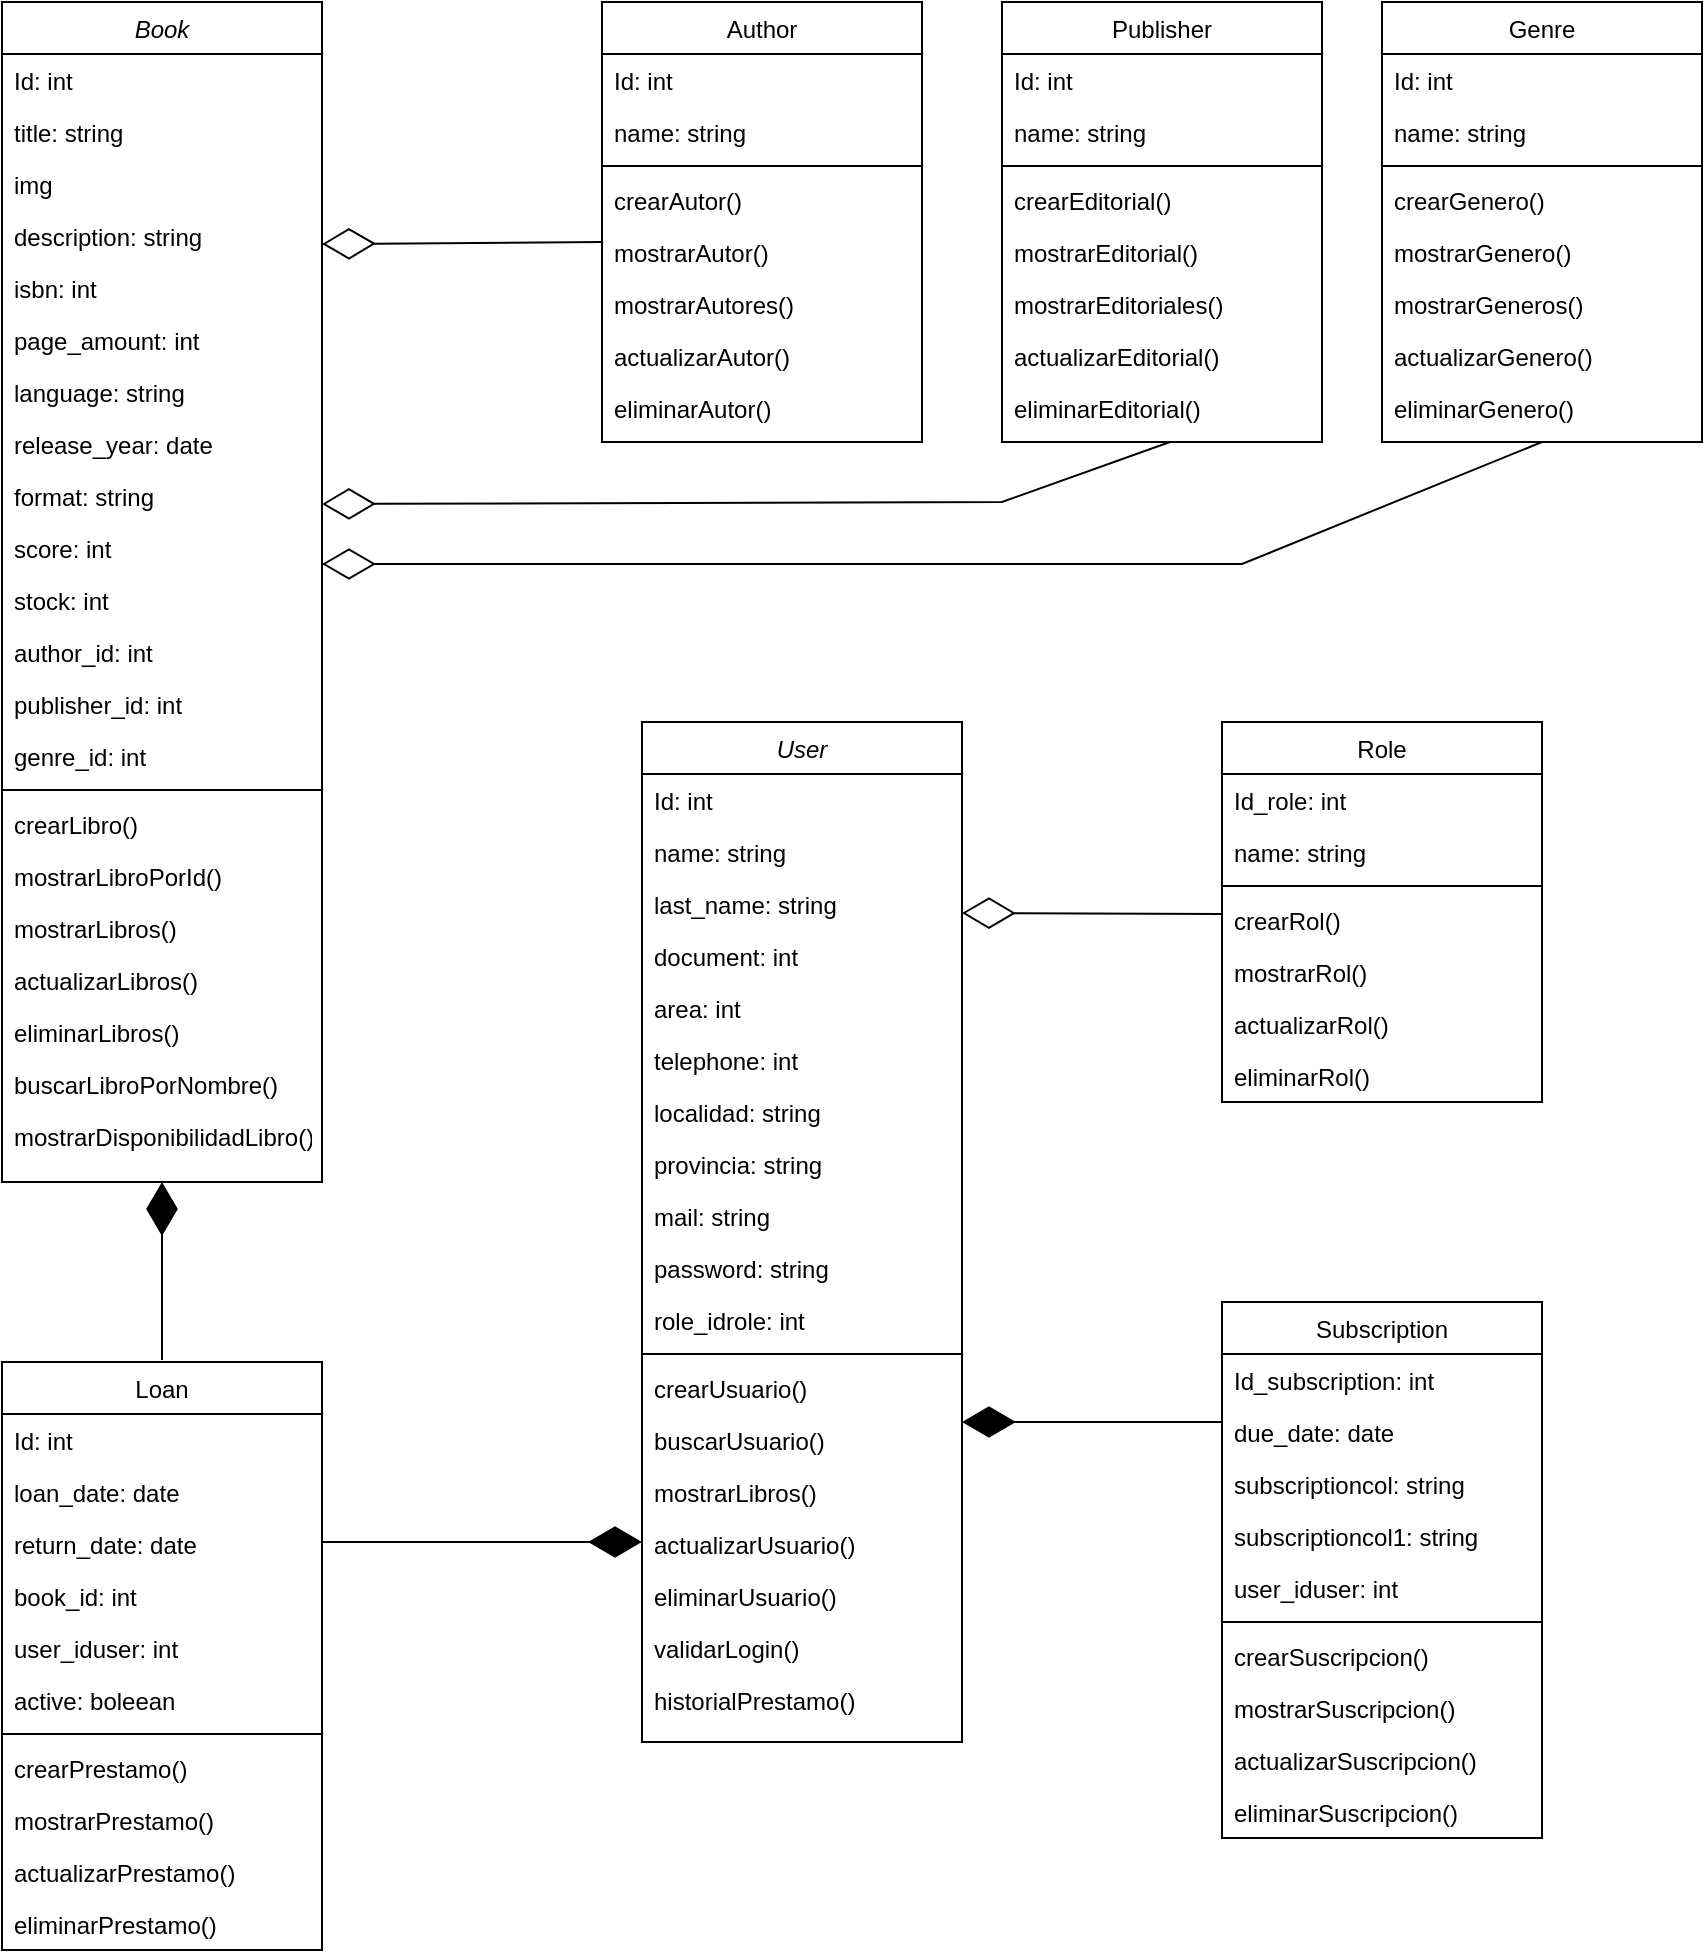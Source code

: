 <mxfile version="20.5.3" type="device"><diagram id="C5RBs43oDa-KdzZeNtuy" name="Page-1"><mxGraphModel dx="868" dy="1651" grid="1" gridSize="10" guides="1" tooltips="1" connect="1" arrows="1" fold="1" page="1" pageScale="1" pageWidth="827" pageHeight="1169" math="0" shadow="0"><root><mxCell id="WIyWlLk6GJQsqaUBKTNV-0"/><mxCell id="WIyWlLk6GJQsqaUBKTNV-1" parent="WIyWlLk6GJQsqaUBKTNV-0"/><mxCell id="zkfFHV4jXpPFQw0GAbJ--0" value="Book" style="swimlane;fontStyle=2;align=center;verticalAlign=top;childLayout=stackLayout;horizontal=1;startSize=26;horizontalStack=0;resizeParent=1;resizeLast=0;collapsible=1;marginBottom=0;rounded=0;shadow=0;strokeWidth=1;" parent="WIyWlLk6GJQsqaUBKTNV-1" vertex="1"><mxGeometry x="70" y="-460" width="160" height="590" as="geometry"><mxRectangle x="220" y="120" width="160" height="26" as="alternateBounds"/></mxGeometry></mxCell><mxCell id="zkfFHV4jXpPFQw0GAbJ--1" value="Id: int" style="text;align=left;verticalAlign=top;spacingLeft=4;spacingRight=4;overflow=hidden;rotatable=0;points=[[0,0.5],[1,0.5]];portConstraint=eastwest;" parent="zkfFHV4jXpPFQw0GAbJ--0" vertex="1"><mxGeometry y="26" width="160" height="26" as="geometry"/></mxCell><mxCell id="zkfFHV4jXpPFQw0GAbJ--2" value="title: string" style="text;align=left;verticalAlign=top;spacingLeft=4;spacingRight=4;overflow=hidden;rotatable=0;points=[[0,0.5],[1,0.5]];portConstraint=eastwest;rounded=0;shadow=0;html=0;" parent="zkfFHV4jXpPFQw0GAbJ--0" vertex="1"><mxGeometry y="52" width="160" height="26" as="geometry"/></mxCell><mxCell id="zkfFHV4jXpPFQw0GAbJ--5" value="img" style="text;align=left;verticalAlign=top;spacingLeft=4;spacingRight=4;overflow=hidden;rotatable=0;points=[[0,0.5],[1,0.5]];portConstraint=eastwest;" parent="zkfFHV4jXpPFQw0GAbJ--0" vertex="1"><mxGeometry y="78" width="160" height="26" as="geometry"/></mxCell><mxCell id="UqPALL5Fr6diIOAvMffp-9" value="description: string" style="text;align=left;verticalAlign=top;spacingLeft=4;spacingRight=4;overflow=hidden;rotatable=0;points=[[0,0.5],[1,0.5]];portConstraint=eastwest;" parent="zkfFHV4jXpPFQw0GAbJ--0" vertex="1"><mxGeometry y="104" width="160" height="26" as="geometry"/></mxCell><mxCell id="UqPALL5Fr6diIOAvMffp-11" value="isbn: int" style="text;align=left;verticalAlign=top;spacingLeft=4;spacingRight=4;overflow=hidden;rotatable=0;points=[[0,0.5],[1,0.5]];portConstraint=eastwest;" parent="zkfFHV4jXpPFQw0GAbJ--0" vertex="1"><mxGeometry y="130" width="160" height="26" as="geometry"/></mxCell><mxCell id="UqPALL5Fr6diIOAvMffp-12" value="page_amount: int" style="text;align=left;verticalAlign=top;spacingLeft=4;spacingRight=4;overflow=hidden;rotatable=0;points=[[0,0.5],[1,0.5]];portConstraint=eastwest;" parent="zkfFHV4jXpPFQw0GAbJ--0" vertex="1"><mxGeometry y="156" width="160" height="26" as="geometry"/></mxCell><mxCell id="UqPALL5Fr6diIOAvMffp-19" value="language: string" style="text;align=left;verticalAlign=top;spacingLeft=4;spacingRight=4;overflow=hidden;rotatable=0;points=[[0,0.5],[1,0.5]];portConstraint=eastwest;rounded=0;shadow=0;html=0;" parent="zkfFHV4jXpPFQw0GAbJ--0" vertex="1"><mxGeometry y="182" width="160" height="26" as="geometry"/></mxCell><mxCell id="UqPALL5Fr6diIOAvMffp-21" value="release_year: date" style="text;align=left;verticalAlign=top;spacingLeft=4;spacingRight=4;overflow=hidden;rotatable=0;points=[[0,0.5],[1,0.5]];portConstraint=eastwest;" parent="zkfFHV4jXpPFQw0GAbJ--0" vertex="1"><mxGeometry y="208" width="160" height="26" as="geometry"/></mxCell><mxCell id="UqPALL5Fr6diIOAvMffp-24" value="format: string" style="text;align=left;verticalAlign=top;spacingLeft=4;spacingRight=4;overflow=hidden;rotatable=0;points=[[0,0.5],[1,0.5]];portConstraint=eastwest;" parent="zkfFHV4jXpPFQw0GAbJ--0" vertex="1"><mxGeometry y="234" width="160" height="26" as="geometry"/></mxCell><mxCell id="UqPALL5Fr6diIOAvMffp-23" value="score: int" style="text;align=left;verticalAlign=top;spacingLeft=4;spacingRight=4;overflow=hidden;rotatable=0;points=[[0,0.5],[1,0.5]];portConstraint=eastwest;" parent="zkfFHV4jXpPFQw0GAbJ--0" vertex="1"><mxGeometry y="260" width="160" height="26" as="geometry"/></mxCell><mxCell id="UqPALL5Fr6diIOAvMffp-22" value="stock: int" style="text;align=left;verticalAlign=top;spacingLeft=4;spacingRight=4;overflow=hidden;rotatable=0;points=[[0,0.5],[1,0.5]];portConstraint=eastwest;" parent="zkfFHV4jXpPFQw0GAbJ--0" vertex="1"><mxGeometry y="286" width="160" height="26" as="geometry"/></mxCell><mxCell id="zkfFHV4jXpPFQw0GAbJ--3" value="author_id: int" style="text;align=left;verticalAlign=top;spacingLeft=4;spacingRight=4;overflow=hidden;rotatable=0;points=[[0,0.5],[1,0.5]];portConstraint=eastwest;rounded=0;shadow=0;html=0;" parent="zkfFHV4jXpPFQw0GAbJ--0" vertex="1"><mxGeometry y="312" width="160" height="26" as="geometry"/></mxCell><mxCell id="UqPALL5Fr6diIOAvMffp-10" value="publisher_id: int" style="text;align=left;verticalAlign=top;spacingLeft=4;spacingRight=4;overflow=hidden;rotatable=0;points=[[0,0.5],[1,0.5]];portConstraint=eastwest;" parent="zkfFHV4jXpPFQw0GAbJ--0" vertex="1"><mxGeometry y="338" width="160" height="26" as="geometry"/></mxCell><mxCell id="UqPALL5Fr6diIOAvMffp-20" value="genre_id: int" style="text;align=left;verticalAlign=top;spacingLeft=4;spacingRight=4;overflow=hidden;rotatable=0;points=[[0,0.5],[1,0.5]];portConstraint=eastwest;" parent="zkfFHV4jXpPFQw0GAbJ--0" vertex="1"><mxGeometry y="364" width="160" height="26" as="geometry"/></mxCell><mxCell id="zkfFHV4jXpPFQw0GAbJ--4" value="" style="line;html=1;strokeWidth=1;align=left;verticalAlign=middle;spacingTop=-1;spacingLeft=3;spacingRight=3;rotatable=0;labelPosition=right;points=[];portConstraint=eastwest;" parent="zkfFHV4jXpPFQw0GAbJ--0" vertex="1"><mxGeometry y="390" width="160" height="8" as="geometry"/></mxCell><mxCell id="UqPALL5Fr6diIOAvMffp-28" value="crearLibro()" style="text;align=left;verticalAlign=top;spacingLeft=4;spacingRight=4;overflow=hidden;rotatable=0;points=[[0,0.5],[1,0.5]];portConstraint=eastwest;" parent="zkfFHV4jXpPFQw0GAbJ--0" vertex="1"><mxGeometry y="398" width="160" height="26" as="geometry"/></mxCell><mxCell id="UqPALL5Fr6diIOAvMffp-29" value="mostrarLibroPorId()" style="text;align=left;verticalAlign=top;spacingLeft=4;spacingRight=4;overflow=hidden;rotatable=0;points=[[0,0.5],[1,0.5]];portConstraint=eastwest;" parent="zkfFHV4jXpPFQw0GAbJ--0" vertex="1"><mxGeometry y="424" width="160" height="26" as="geometry"/></mxCell><mxCell id="UqPALL5Fr6diIOAvMffp-34" value="mostrarLibros()" style="text;align=left;verticalAlign=top;spacingLeft=4;spacingRight=4;overflow=hidden;rotatable=0;points=[[0,0.5],[1,0.5]];portConstraint=eastwest;" parent="zkfFHV4jXpPFQw0GAbJ--0" vertex="1"><mxGeometry y="450" width="160" height="26" as="geometry"/></mxCell><mxCell id="UqPALL5Fr6diIOAvMffp-33" value="actualizarLibros()" style="text;align=left;verticalAlign=top;spacingLeft=4;spacingRight=4;overflow=hidden;rotatable=0;points=[[0,0.5],[1,0.5]];portConstraint=eastwest;" parent="zkfFHV4jXpPFQw0GAbJ--0" vertex="1"><mxGeometry y="476" width="160" height="26" as="geometry"/></mxCell><mxCell id="UqPALL5Fr6diIOAvMffp-32" value="eliminarLibros()" style="text;align=left;verticalAlign=top;spacingLeft=4;spacingRight=4;overflow=hidden;rotatable=0;points=[[0,0.5],[1,0.5]];portConstraint=eastwest;rounded=0;shadow=0;html=0;" parent="zkfFHV4jXpPFQw0GAbJ--0" vertex="1"><mxGeometry y="502" width="160" height="26" as="geometry"/></mxCell><mxCell id="UqPALL5Fr6diIOAvMffp-31" value="buscarLibroPorNombre()" style="text;align=left;verticalAlign=top;spacingLeft=4;spacingRight=4;overflow=hidden;rotatable=0;points=[[0,0.5],[1,0.5]];portConstraint=eastwest;" parent="zkfFHV4jXpPFQw0GAbJ--0" vertex="1"><mxGeometry y="528" width="160" height="26" as="geometry"/></mxCell><mxCell id="UqPALL5Fr6diIOAvMffp-30" value="mostrarDisponibilidadLibro()" style="text;align=left;verticalAlign=top;spacingLeft=4;spacingRight=4;overflow=hidden;rotatable=0;points=[[0,0.5],[1,0.5]];portConstraint=eastwest;" parent="zkfFHV4jXpPFQw0GAbJ--0" vertex="1"><mxGeometry y="554" width="160" height="26" as="geometry"/></mxCell><mxCell id="UqPALL5Fr6diIOAvMffp-0" value="Author" style="swimlane;fontStyle=0;align=center;verticalAlign=top;childLayout=stackLayout;horizontal=1;startSize=26;horizontalStack=0;resizeParent=1;resizeLast=0;collapsible=1;marginBottom=0;rounded=0;shadow=0;strokeWidth=1;" parent="WIyWlLk6GJQsqaUBKTNV-1" vertex="1"><mxGeometry x="370" y="-460" width="160" height="220" as="geometry"><mxRectangle x="340" y="380" width="170" height="26" as="alternateBounds"/></mxGeometry></mxCell><mxCell id="UqPALL5Fr6diIOAvMffp-1" value="Id: int" style="text;align=left;verticalAlign=top;spacingLeft=4;spacingRight=4;overflow=hidden;rotatable=0;points=[[0,0.5],[1,0.5]];portConstraint=eastwest;" parent="UqPALL5Fr6diIOAvMffp-0" vertex="1"><mxGeometry y="26" width="160" height="26" as="geometry"/></mxCell><mxCell id="UqPALL5Fr6diIOAvMffp-35" value="name: string" style="text;align=left;verticalAlign=top;spacingLeft=4;spacingRight=4;overflow=hidden;rotatable=0;points=[[0,0.5],[1,0.5]];portConstraint=eastwest;" parent="UqPALL5Fr6diIOAvMffp-0" vertex="1"><mxGeometry y="52" width="160" height="26" as="geometry"/></mxCell><mxCell id="UqPALL5Fr6diIOAvMffp-2" value="" style="line;html=1;strokeWidth=1;align=left;verticalAlign=middle;spacingTop=-1;spacingLeft=3;spacingRight=3;rotatable=0;labelPosition=right;points=[];portConstraint=eastwest;" parent="UqPALL5Fr6diIOAvMffp-0" vertex="1"><mxGeometry y="78" width="160" height="8" as="geometry"/></mxCell><mxCell id="UqPALL5Fr6diIOAvMffp-36" value="crearAutor()" style="text;align=left;verticalAlign=top;spacingLeft=4;spacingRight=4;overflow=hidden;rotatable=0;points=[[0,0.5],[1,0.5]];portConstraint=eastwest;" parent="UqPALL5Fr6diIOAvMffp-0" vertex="1"><mxGeometry y="86" width="160" height="26" as="geometry"/></mxCell><mxCell id="UqPALL5Fr6diIOAvMffp-40" value="mostrarAutor()" style="text;align=left;verticalAlign=top;spacingLeft=4;spacingRight=4;overflow=hidden;rotatable=0;points=[[0,0.5],[1,0.5]];portConstraint=eastwest;rounded=0;shadow=0;html=0;" parent="UqPALL5Fr6diIOAvMffp-0" vertex="1"><mxGeometry y="112" width="160" height="26" as="geometry"/></mxCell><mxCell id="UqPALL5Fr6diIOAvMffp-39" value="mostrarAutores()" style="text;align=left;verticalAlign=top;spacingLeft=4;spacingRight=4;overflow=hidden;rotatable=0;points=[[0,0.5],[1,0.5]];portConstraint=eastwest;" parent="UqPALL5Fr6diIOAvMffp-0" vertex="1"><mxGeometry y="138" width="160" height="26" as="geometry"/></mxCell><mxCell id="UqPALL5Fr6diIOAvMffp-38" value="actualizarAutor()" style="text;align=left;verticalAlign=top;spacingLeft=4;spacingRight=4;overflow=hidden;rotatable=0;points=[[0,0.5],[1,0.5]];portConstraint=eastwest;" parent="UqPALL5Fr6diIOAvMffp-0" vertex="1"><mxGeometry y="164" width="160" height="26" as="geometry"/></mxCell><mxCell id="UqPALL5Fr6diIOAvMffp-37" value="eliminarAutor()" style="text;align=left;verticalAlign=top;spacingLeft=4;spacingRight=4;overflow=hidden;rotatable=0;points=[[0,0.5],[1,0.5]];portConstraint=eastwest;" parent="UqPALL5Fr6diIOAvMffp-0" vertex="1"><mxGeometry y="190" width="160" height="26" as="geometry"/></mxCell><mxCell id="UqPALL5Fr6diIOAvMffp-41" value="Publisher" style="swimlane;fontStyle=0;align=center;verticalAlign=top;childLayout=stackLayout;horizontal=1;startSize=26;horizontalStack=0;resizeParent=1;resizeLast=0;collapsible=1;marginBottom=0;rounded=0;shadow=0;strokeWidth=1;" parent="WIyWlLk6GJQsqaUBKTNV-1" vertex="1"><mxGeometry x="570" y="-460" width="160" height="220" as="geometry"><mxRectangle x="340" y="380" width="170" height="26" as="alternateBounds"/></mxGeometry></mxCell><mxCell id="UqPALL5Fr6diIOAvMffp-42" value="Id: int" style="text;align=left;verticalAlign=top;spacingLeft=4;spacingRight=4;overflow=hidden;rotatable=0;points=[[0,0.5],[1,0.5]];portConstraint=eastwest;" parent="UqPALL5Fr6diIOAvMffp-41" vertex="1"><mxGeometry y="26" width="160" height="26" as="geometry"/></mxCell><mxCell id="UqPALL5Fr6diIOAvMffp-43" value="name: string" style="text;align=left;verticalAlign=top;spacingLeft=4;spacingRight=4;overflow=hidden;rotatable=0;points=[[0,0.5],[1,0.5]];portConstraint=eastwest;" parent="UqPALL5Fr6diIOAvMffp-41" vertex="1"><mxGeometry y="52" width="160" height="26" as="geometry"/></mxCell><mxCell id="UqPALL5Fr6diIOAvMffp-44" value="" style="line;html=1;strokeWidth=1;align=left;verticalAlign=middle;spacingTop=-1;spacingLeft=3;spacingRight=3;rotatable=0;labelPosition=right;points=[];portConstraint=eastwest;" parent="UqPALL5Fr6diIOAvMffp-41" vertex="1"><mxGeometry y="78" width="160" height="8" as="geometry"/></mxCell><mxCell id="UqPALL5Fr6diIOAvMffp-45" value="crearEditorial()" style="text;align=left;verticalAlign=top;spacingLeft=4;spacingRight=4;overflow=hidden;rotatable=0;points=[[0,0.5],[1,0.5]];portConstraint=eastwest;" parent="UqPALL5Fr6diIOAvMffp-41" vertex="1"><mxGeometry y="86" width="160" height="26" as="geometry"/></mxCell><mxCell id="UqPALL5Fr6diIOAvMffp-46" value="mostrarEditorial()" style="text;align=left;verticalAlign=top;spacingLeft=4;spacingRight=4;overflow=hidden;rotatable=0;points=[[0,0.5],[1,0.5]];portConstraint=eastwest;rounded=0;shadow=0;html=0;" parent="UqPALL5Fr6diIOAvMffp-41" vertex="1"><mxGeometry y="112" width="160" height="26" as="geometry"/></mxCell><mxCell id="UqPALL5Fr6diIOAvMffp-47" value="mostrarEditoriales()" style="text;align=left;verticalAlign=top;spacingLeft=4;spacingRight=4;overflow=hidden;rotatable=0;points=[[0,0.5],[1,0.5]];portConstraint=eastwest;" parent="UqPALL5Fr6diIOAvMffp-41" vertex="1"><mxGeometry y="138" width="160" height="26" as="geometry"/></mxCell><mxCell id="UqPALL5Fr6diIOAvMffp-48" value="actualizarEditorial()" style="text;align=left;verticalAlign=top;spacingLeft=4;spacingRight=4;overflow=hidden;rotatable=0;points=[[0,0.5],[1,0.5]];portConstraint=eastwest;" parent="UqPALL5Fr6diIOAvMffp-41" vertex="1"><mxGeometry y="164" width="160" height="26" as="geometry"/></mxCell><mxCell id="UqPALL5Fr6diIOAvMffp-49" value="eliminarEditorial()" style="text;align=left;verticalAlign=top;spacingLeft=4;spacingRight=4;overflow=hidden;rotatable=0;points=[[0,0.5],[1,0.5]];portConstraint=eastwest;" parent="UqPALL5Fr6diIOAvMffp-41" vertex="1"><mxGeometry y="190" width="160" height="26" as="geometry"/></mxCell><mxCell id="UqPALL5Fr6diIOAvMffp-50" value="Genre" style="swimlane;fontStyle=0;align=center;verticalAlign=top;childLayout=stackLayout;horizontal=1;startSize=26;horizontalStack=0;resizeParent=1;resizeLast=0;collapsible=1;marginBottom=0;rounded=0;shadow=0;strokeWidth=1;" parent="WIyWlLk6GJQsqaUBKTNV-1" vertex="1"><mxGeometry x="760" y="-460" width="160" height="220" as="geometry"><mxRectangle x="340" y="380" width="170" height="26" as="alternateBounds"/></mxGeometry></mxCell><mxCell id="UqPALL5Fr6diIOAvMffp-51" value="Id: int" style="text;align=left;verticalAlign=top;spacingLeft=4;spacingRight=4;overflow=hidden;rotatable=0;points=[[0,0.5],[1,0.5]];portConstraint=eastwest;" parent="UqPALL5Fr6diIOAvMffp-50" vertex="1"><mxGeometry y="26" width="160" height="26" as="geometry"/></mxCell><mxCell id="UqPALL5Fr6diIOAvMffp-52" value="name: string" style="text;align=left;verticalAlign=top;spacingLeft=4;spacingRight=4;overflow=hidden;rotatable=0;points=[[0,0.5],[1,0.5]];portConstraint=eastwest;" parent="UqPALL5Fr6diIOAvMffp-50" vertex="1"><mxGeometry y="52" width="160" height="26" as="geometry"/></mxCell><mxCell id="UqPALL5Fr6diIOAvMffp-53" value="" style="line;html=1;strokeWidth=1;align=left;verticalAlign=middle;spacingTop=-1;spacingLeft=3;spacingRight=3;rotatable=0;labelPosition=right;points=[];portConstraint=eastwest;" parent="UqPALL5Fr6diIOAvMffp-50" vertex="1"><mxGeometry y="78" width="160" height="8" as="geometry"/></mxCell><mxCell id="UqPALL5Fr6diIOAvMffp-54" value="crearGenero()" style="text;align=left;verticalAlign=top;spacingLeft=4;spacingRight=4;overflow=hidden;rotatable=0;points=[[0,0.5],[1,0.5]];portConstraint=eastwest;" parent="UqPALL5Fr6diIOAvMffp-50" vertex="1"><mxGeometry y="86" width="160" height="26" as="geometry"/></mxCell><mxCell id="UqPALL5Fr6diIOAvMffp-55" value="mostrarGenero()" style="text;align=left;verticalAlign=top;spacingLeft=4;spacingRight=4;overflow=hidden;rotatable=0;points=[[0,0.5],[1,0.5]];portConstraint=eastwest;rounded=0;shadow=0;html=0;" parent="UqPALL5Fr6diIOAvMffp-50" vertex="1"><mxGeometry y="112" width="160" height="26" as="geometry"/></mxCell><mxCell id="UqPALL5Fr6diIOAvMffp-56" value="mostrarGeneros()" style="text;align=left;verticalAlign=top;spacingLeft=4;spacingRight=4;overflow=hidden;rotatable=0;points=[[0,0.5],[1,0.5]];portConstraint=eastwest;" parent="UqPALL5Fr6diIOAvMffp-50" vertex="1"><mxGeometry y="138" width="160" height="26" as="geometry"/></mxCell><mxCell id="UqPALL5Fr6diIOAvMffp-57" value="actualizarGenero()" style="text;align=left;verticalAlign=top;spacingLeft=4;spacingRight=4;overflow=hidden;rotatable=0;points=[[0,0.5],[1,0.5]];portConstraint=eastwest;" parent="UqPALL5Fr6diIOAvMffp-50" vertex="1"><mxGeometry y="164" width="160" height="26" as="geometry"/></mxCell><mxCell id="UqPALL5Fr6diIOAvMffp-58" value="eliminarGenero()" style="text;align=left;verticalAlign=top;spacingLeft=4;spacingRight=4;overflow=hidden;rotatable=0;points=[[0,0.5],[1,0.5]];portConstraint=eastwest;" parent="UqPALL5Fr6diIOAvMffp-50" vertex="1"><mxGeometry y="190" width="160" height="26" as="geometry"/></mxCell><mxCell id="UqPALL5Fr6diIOAvMffp-59" value="Loan" style="swimlane;fontStyle=0;align=center;verticalAlign=top;childLayout=stackLayout;horizontal=1;startSize=26;horizontalStack=0;resizeParent=1;resizeLast=0;collapsible=1;marginBottom=0;rounded=0;shadow=0;strokeWidth=1;" parent="WIyWlLk6GJQsqaUBKTNV-1" vertex="1"><mxGeometry x="70" y="220" width="160" height="294" as="geometry"><mxRectangle x="340" y="380" width="170" height="26" as="alternateBounds"/></mxGeometry></mxCell><mxCell id="UqPALL5Fr6diIOAvMffp-60" value="Id: int" style="text;align=left;verticalAlign=top;spacingLeft=4;spacingRight=4;overflow=hidden;rotatable=0;points=[[0,0.5],[1,0.5]];portConstraint=eastwest;" parent="UqPALL5Fr6diIOAvMffp-59" vertex="1"><mxGeometry y="26" width="160" height="26" as="geometry"/></mxCell><mxCell id="UqPALL5Fr6diIOAvMffp-61" value="loan_date: date" style="text;align=left;verticalAlign=top;spacingLeft=4;spacingRight=4;overflow=hidden;rotatable=0;points=[[0,0.5],[1,0.5]];portConstraint=eastwest;" parent="UqPALL5Fr6diIOAvMffp-59" vertex="1"><mxGeometry y="52" width="160" height="26" as="geometry"/></mxCell><mxCell id="fXith-QM3LsLFDGdLhEA-0" value="return_date: date " style="text;align=left;verticalAlign=top;spacingLeft=4;spacingRight=4;overflow=hidden;rotatable=0;points=[[0,0.5],[1,0.5]];portConstraint=eastwest;" vertex="1" parent="UqPALL5Fr6diIOAvMffp-59"><mxGeometry y="78" width="160" height="26" as="geometry"/></mxCell><mxCell id="fXith-QM3LsLFDGdLhEA-1" value="book_id: int" style="text;align=left;verticalAlign=top;spacingLeft=4;spacingRight=4;overflow=hidden;rotatable=0;points=[[0,0.5],[1,0.5]];portConstraint=eastwest;" vertex="1" parent="UqPALL5Fr6diIOAvMffp-59"><mxGeometry y="104" width="160" height="26" as="geometry"/></mxCell><mxCell id="fXith-QM3LsLFDGdLhEA-2" value="user_iduser: int" style="text;align=left;verticalAlign=top;spacingLeft=4;spacingRight=4;overflow=hidden;rotatable=0;points=[[0,0.5],[1,0.5]];portConstraint=eastwest;" vertex="1" parent="UqPALL5Fr6diIOAvMffp-59"><mxGeometry y="130" width="160" height="26" as="geometry"/></mxCell><mxCell id="fXith-QM3LsLFDGdLhEA-15" value="active: boleean" style="text;align=left;verticalAlign=top;spacingLeft=4;spacingRight=4;overflow=hidden;rotatable=0;points=[[0,0.5],[1,0.5]];portConstraint=eastwest;" vertex="1" parent="UqPALL5Fr6diIOAvMffp-59"><mxGeometry y="156" width="160" height="26" as="geometry"/></mxCell><mxCell id="UqPALL5Fr6diIOAvMffp-62" value="" style="line;html=1;strokeWidth=1;align=left;verticalAlign=middle;spacingTop=-1;spacingLeft=3;spacingRight=3;rotatable=0;labelPosition=right;points=[];portConstraint=eastwest;" parent="UqPALL5Fr6diIOAvMffp-59" vertex="1"><mxGeometry y="182" width="160" height="8" as="geometry"/></mxCell><mxCell id="UqPALL5Fr6diIOAvMffp-63" value="crearPrestamo()" style="text;align=left;verticalAlign=top;spacingLeft=4;spacingRight=4;overflow=hidden;rotatable=0;points=[[0,0.5],[1,0.5]];portConstraint=eastwest;" parent="UqPALL5Fr6diIOAvMffp-59" vertex="1"><mxGeometry y="190" width="160" height="26" as="geometry"/></mxCell><mxCell id="UqPALL5Fr6diIOAvMffp-64" value="mostrarPrestamo()" style="text;align=left;verticalAlign=top;spacingLeft=4;spacingRight=4;overflow=hidden;rotatable=0;points=[[0,0.5],[1,0.5]];portConstraint=eastwest;rounded=0;shadow=0;html=0;" parent="UqPALL5Fr6diIOAvMffp-59" vertex="1"><mxGeometry y="216" width="160" height="26" as="geometry"/></mxCell><mxCell id="UqPALL5Fr6diIOAvMffp-66" value="actualizarPrestamo()" style="text;align=left;verticalAlign=top;spacingLeft=4;spacingRight=4;overflow=hidden;rotatable=0;points=[[0,0.5],[1,0.5]];portConstraint=eastwest;" parent="UqPALL5Fr6diIOAvMffp-59" vertex="1"><mxGeometry y="242" width="160" height="26" as="geometry"/></mxCell><mxCell id="UqPALL5Fr6diIOAvMffp-67" value="eliminarPrestamo()" style="text;align=left;verticalAlign=top;spacingLeft=4;spacingRight=4;overflow=hidden;rotatable=0;points=[[0,0.5],[1,0.5]];portConstraint=eastwest;" parent="UqPALL5Fr6diIOAvMffp-59" vertex="1"><mxGeometry y="268" width="160" height="26" as="geometry"/></mxCell><mxCell id="UqPALL5Fr6diIOAvMffp-68" value="User" style="swimlane;fontStyle=2;align=center;verticalAlign=top;childLayout=stackLayout;horizontal=1;startSize=26;horizontalStack=0;resizeParent=1;resizeLast=0;collapsible=1;marginBottom=0;rounded=0;shadow=0;strokeWidth=1;" parent="WIyWlLk6GJQsqaUBKTNV-1" vertex="1"><mxGeometry x="390" y="-100" width="160" height="510" as="geometry"><mxRectangle x="220" y="120" width="160" height="26" as="alternateBounds"/></mxGeometry></mxCell><mxCell id="UqPALL5Fr6diIOAvMffp-69" value="Id: int" style="text;align=left;verticalAlign=top;spacingLeft=4;spacingRight=4;overflow=hidden;rotatable=0;points=[[0,0.5],[1,0.5]];portConstraint=eastwest;" parent="UqPALL5Fr6diIOAvMffp-68" vertex="1"><mxGeometry y="26" width="160" height="26" as="geometry"/></mxCell><mxCell id="UqPALL5Fr6diIOAvMffp-70" value="name: string" style="text;align=left;verticalAlign=top;spacingLeft=4;spacingRight=4;overflow=hidden;rotatable=0;points=[[0,0.5],[1,0.5]];portConstraint=eastwest;rounded=0;shadow=0;html=0;" parent="UqPALL5Fr6diIOAvMffp-68" vertex="1"><mxGeometry y="52" width="160" height="26" as="geometry"/></mxCell><mxCell id="UqPALL5Fr6diIOAvMffp-71" value="last_name: string" style="text;align=left;verticalAlign=top;spacingLeft=4;spacingRight=4;overflow=hidden;rotatable=0;points=[[0,0.5],[1,0.5]];portConstraint=eastwest;" parent="UqPALL5Fr6diIOAvMffp-68" vertex="1"><mxGeometry y="78" width="160" height="26" as="geometry"/></mxCell><mxCell id="UqPALL5Fr6diIOAvMffp-72" value="document: int" style="text;align=left;verticalAlign=top;spacingLeft=4;spacingRight=4;overflow=hidden;rotatable=0;points=[[0,0.5],[1,0.5]];portConstraint=eastwest;" parent="UqPALL5Fr6diIOAvMffp-68" vertex="1"><mxGeometry y="104" width="160" height="26" as="geometry"/></mxCell><mxCell id="UqPALL5Fr6diIOAvMffp-73" value="area: int" style="text;align=left;verticalAlign=top;spacingLeft=4;spacingRight=4;overflow=hidden;rotatable=0;points=[[0,0.5],[1,0.5]];portConstraint=eastwest;" parent="UqPALL5Fr6diIOAvMffp-68" vertex="1"><mxGeometry y="130" width="160" height="26" as="geometry"/></mxCell><mxCell id="UqPALL5Fr6diIOAvMffp-74" value="telephone: int" style="text;align=left;verticalAlign=top;spacingLeft=4;spacingRight=4;overflow=hidden;rotatable=0;points=[[0,0.5],[1,0.5]];portConstraint=eastwest;" parent="UqPALL5Fr6diIOAvMffp-68" vertex="1"><mxGeometry y="156" width="160" height="26" as="geometry"/></mxCell><mxCell id="UqPALL5Fr6diIOAvMffp-75" value="localidad: string" style="text;align=left;verticalAlign=top;spacingLeft=4;spacingRight=4;overflow=hidden;rotatable=0;points=[[0,0.5],[1,0.5]];portConstraint=eastwest;rounded=0;shadow=0;html=0;" parent="UqPALL5Fr6diIOAvMffp-68" vertex="1"><mxGeometry y="182" width="160" height="26" as="geometry"/></mxCell><mxCell id="UqPALL5Fr6diIOAvMffp-76" value="provincia: string" style="text;align=left;verticalAlign=top;spacingLeft=4;spacingRight=4;overflow=hidden;rotatable=0;points=[[0,0.5],[1,0.5]];portConstraint=eastwest;" parent="UqPALL5Fr6diIOAvMffp-68" vertex="1"><mxGeometry y="208" width="160" height="26" as="geometry"/></mxCell><mxCell id="UqPALL5Fr6diIOAvMffp-77" value="mail: string" style="text;align=left;verticalAlign=top;spacingLeft=4;spacingRight=4;overflow=hidden;rotatable=0;points=[[0,0.5],[1,0.5]];portConstraint=eastwest;" parent="UqPALL5Fr6diIOAvMffp-68" vertex="1"><mxGeometry y="234" width="160" height="26" as="geometry"/></mxCell><mxCell id="UqPALL5Fr6diIOAvMffp-78" value="password: string" style="text;align=left;verticalAlign=top;spacingLeft=4;spacingRight=4;overflow=hidden;rotatable=0;points=[[0,0.5],[1,0.5]];portConstraint=eastwest;" parent="UqPALL5Fr6diIOAvMffp-68" vertex="1"><mxGeometry y="260" width="160" height="26" as="geometry"/></mxCell><mxCell id="UqPALL5Fr6diIOAvMffp-82" value="role_idrole: int" style="text;align=left;verticalAlign=top;spacingLeft=4;spacingRight=4;overflow=hidden;rotatable=0;points=[[0,0.5],[1,0.5]];portConstraint=eastwest;" parent="UqPALL5Fr6diIOAvMffp-68" vertex="1"><mxGeometry y="286" width="160" height="26" as="geometry"/></mxCell><mxCell id="UqPALL5Fr6diIOAvMffp-83" value="" style="line;html=1;strokeWidth=1;align=left;verticalAlign=middle;spacingTop=-1;spacingLeft=3;spacingRight=3;rotatable=0;labelPosition=right;points=[];portConstraint=eastwest;" parent="UqPALL5Fr6diIOAvMffp-68" vertex="1"><mxGeometry y="312" width="160" height="8" as="geometry"/></mxCell><mxCell id="UqPALL5Fr6diIOAvMffp-84" value="crearUsuario()" style="text;align=left;verticalAlign=top;spacingLeft=4;spacingRight=4;overflow=hidden;rotatable=0;points=[[0,0.5],[1,0.5]];portConstraint=eastwest;" parent="UqPALL5Fr6diIOAvMffp-68" vertex="1"><mxGeometry y="320" width="160" height="26" as="geometry"/></mxCell><mxCell id="UqPALL5Fr6diIOAvMffp-85" value="buscarUsuario()" style="text;align=left;verticalAlign=top;spacingLeft=4;spacingRight=4;overflow=hidden;rotatable=0;points=[[0,0.5],[1,0.5]];portConstraint=eastwest;" parent="UqPALL5Fr6diIOAvMffp-68" vertex="1"><mxGeometry y="346" width="160" height="26" as="geometry"/></mxCell><mxCell id="UqPALL5Fr6diIOAvMffp-86" value="mostrarLibros()" style="text;align=left;verticalAlign=top;spacingLeft=4;spacingRight=4;overflow=hidden;rotatable=0;points=[[0,0.5],[1,0.5]];portConstraint=eastwest;" parent="UqPALL5Fr6diIOAvMffp-68" vertex="1"><mxGeometry y="372" width="160" height="26" as="geometry"/></mxCell><mxCell id="UqPALL5Fr6diIOAvMffp-87" value="actualizarUsuario()" style="text;align=left;verticalAlign=top;spacingLeft=4;spacingRight=4;overflow=hidden;rotatable=0;points=[[0,0.5],[1,0.5]];portConstraint=eastwest;" parent="UqPALL5Fr6diIOAvMffp-68" vertex="1"><mxGeometry y="398" width="160" height="26" as="geometry"/></mxCell><mxCell id="UqPALL5Fr6diIOAvMffp-88" value="eliminarUsuario()" style="text;align=left;verticalAlign=top;spacingLeft=4;spacingRight=4;overflow=hidden;rotatable=0;points=[[0,0.5],[1,0.5]];portConstraint=eastwest;rounded=0;shadow=0;html=0;" parent="UqPALL5Fr6diIOAvMffp-68" vertex="1"><mxGeometry y="424" width="160" height="26" as="geometry"/></mxCell><mxCell id="UqPALL5Fr6diIOAvMffp-89" value="validarLogin()" style="text;align=left;verticalAlign=top;spacingLeft=4;spacingRight=4;overflow=hidden;rotatable=0;points=[[0,0.5],[1,0.5]];portConstraint=eastwest;" parent="UqPALL5Fr6diIOAvMffp-68" vertex="1"><mxGeometry y="450" width="160" height="26" as="geometry"/></mxCell><mxCell id="UqPALL5Fr6diIOAvMffp-90" value="historialPrestamo()" style="text;align=left;verticalAlign=top;spacingLeft=4;spacingRight=4;overflow=hidden;rotatable=0;points=[[0,0.5],[1,0.5]];portConstraint=eastwest;" parent="UqPALL5Fr6diIOAvMffp-68" vertex="1"><mxGeometry y="476" width="160" height="26" as="geometry"/></mxCell><mxCell id="UqPALL5Fr6diIOAvMffp-91" value="Role" style="swimlane;fontStyle=0;align=center;verticalAlign=top;childLayout=stackLayout;horizontal=1;startSize=26;horizontalStack=0;resizeParent=1;resizeLast=0;collapsible=1;marginBottom=0;rounded=0;shadow=0;strokeWidth=1;" parent="WIyWlLk6GJQsqaUBKTNV-1" vertex="1"><mxGeometry x="680" y="-100" width="160" height="190" as="geometry"><mxRectangle x="340" y="380" width="170" height="26" as="alternateBounds"/></mxGeometry></mxCell><mxCell id="UqPALL5Fr6diIOAvMffp-92" value="Id_role: int" style="text;align=left;verticalAlign=top;spacingLeft=4;spacingRight=4;overflow=hidden;rotatable=0;points=[[0,0.5],[1,0.5]];portConstraint=eastwest;" parent="UqPALL5Fr6diIOAvMffp-91" vertex="1"><mxGeometry y="26" width="160" height="26" as="geometry"/></mxCell><mxCell id="UqPALL5Fr6diIOAvMffp-93" value="name: string" style="text;align=left;verticalAlign=top;spacingLeft=4;spacingRight=4;overflow=hidden;rotatable=0;points=[[0,0.5],[1,0.5]];portConstraint=eastwest;" parent="UqPALL5Fr6diIOAvMffp-91" vertex="1"><mxGeometry y="52" width="160" height="26" as="geometry"/></mxCell><mxCell id="UqPALL5Fr6diIOAvMffp-94" value="" style="line;html=1;strokeWidth=1;align=left;verticalAlign=middle;spacingTop=-1;spacingLeft=3;spacingRight=3;rotatable=0;labelPosition=right;points=[];portConstraint=eastwest;" parent="UqPALL5Fr6diIOAvMffp-91" vertex="1"><mxGeometry y="78" width="160" height="8" as="geometry"/></mxCell><mxCell id="UqPALL5Fr6diIOAvMffp-95" value="crearRol()" style="text;align=left;verticalAlign=top;spacingLeft=4;spacingRight=4;overflow=hidden;rotatable=0;points=[[0,0.5],[1,0.5]];portConstraint=eastwest;" parent="UqPALL5Fr6diIOAvMffp-91" vertex="1"><mxGeometry y="86" width="160" height="26" as="geometry"/></mxCell><mxCell id="UqPALL5Fr6diIOAvMffp-97" value="mostrarRol()" style="text;align=left;verticalAlign=top;spacingLeft=4;spacingRight=4;overflow=hidden;rotatable=0;points=[[0,0.5],[1,0.5]];portConstraint=eastwest;" parent="UqPALL5Fr6diIOAvMffp-91" vertex="1"><mxGeometry y="112" width="160" height="26" as="geometry"/></mxCell><mxCell id="UqPALL5Fr6diIOAvMffp-98" value="actualizarRol()" style="text;align=left;verticalAlign=top;spacingLeft=4;spacingRight=4;overflow=hidden;rotatable=0;points=[[0,0.5],[1,0.5]];portConstraint=eastwest;" parent="UqPALL5Fr6diIOAvMffp-91" vertex="1"><mxGeometry y="138" width="160" height="26" as="geometry"/></mxCell><mxCell id="UqPALL5Fr6diIOAvMffp-99" value="eliminarRol()" style="text;align=left;verticalAlign=top;spacingLeft=4;spacingRight=4;overflow=hidden;rotatable=0;points=[[0,0.5],[1,0.5]];portConstraint=eastwest;" parent="UqPALL5Fr6diIOAvMffp-91" vertex="1"><mxGeometry y="164" width="160" height="26" as="geometry"/></mxCell><mxCell id="UqPALL5Fr6diIOAvMffp-100" value="Subscription" style="swimlane;fontStyle=0;align=center;verticalAlign=top;childLayout=stackLayout;horizontal=1;startSize=26;horizontalStack=0;resizeParent=1;resizeLast=0;collapsible=1;marginBottom=0;rounded=0;shadow=0;strokeWidth=1;" parent="WIyWlLk6GJQsqaUBKTNV-1" vertex="1"><mxGeometry x="680" y="190" width="160" height="268" as="geometry"><mxRectangle x="340" y="380" width="170" height="26" as="alternateBounds"/></mxGeometry></mxCell><mxCell id="UqPALL5Fr6diIOAvMffp-101" value="Id_subscription: int" style="text;align=left;verticalAlign=top;spacingLeft=4;spacingRight=4;overflow=hidden;rotatable=0;points=[[0,0.5],[1,0.5]];portConstraint=eastwest;" parent="UqPALL5Fr6diIOAvMffp-100" vertex="1"><mxGeometry y="26" width="160" height="26" as="geometry"/></mxCell><mxCell id="UqPALL5Fr6diIOAvMffp-102" value="due_date: date" style="text;align=left;verticalAlign=top;spacingLeft=4;spacingRight=4;overflow=hidden;rotatable=0;points=[[0,0.5],[1,0.5]];portConstraint=eastwest;" parent="UqPALL5Fr6diIOAvMffp-100" vertex="1"><mxGeometry y="52" width="160" height="26" as="geometry"/></mxCell><mxCell id="fXith-QM3LsLFDGdLhEA-3" value="subscriptioncol: string" style="text;align=left;verticalAlign=top;spacingLeft=4;spacingRight=4;overflow=hidden;rotatable=0;points=[[0,0.5],[1,0.5]];portConstraint=eastwest;" vertex="1" parent="UqPALL5Fr6diIOAvMffp-100"><mxGeometry y="78" width="160" height="26" as="geometry"/></mxCell><mxCell id="fXith-QM3LsLFDGdLhEA-5" value="subscriptioncol1: string" style="text;align=left;verticalAlign=top;spacingLeft=4;spacingRight=4;overflow=hidden;rotatable=0;points=[[0,0.5],[1,0.5]];portConstraint=eastwest;" vertex="1" parent="UqPALL5Fr6diIOAvMffp-100"><mxGeometry y="104" width="160" height="26" as="geometry"/></mxCell><mxCell id="fXith-QM3LsLFDGdLhEA-4" value="user_iduser: int" style="text;align=left;verticalAlign=top;spacingLeft=4;spacingRight=4;overflow=hidden;rotatable=0;points=[[0,0.5],[1,0.5]];portConstraint=eastwest;" vertex="1" parent="UqPALL5Fr6diIOAvMffp-100"><mxGeometry y="130" width="160" height="26" as="geometry"/></mxCell><mxCell id="UqPALL5Fr6diIOAvMffp-103" value="" style="line;html=1;strokeWidth=1;align=left;verticalAlign=middle;spacingTop=-1;spacingLeft=3;spacingRight=3;rotatable=0;labelPosition=right;points=[];portConstraint=eastwest;" parent="UqPALL5Fr6diIOAvMffp-100" vertex="1"><mxGeometry y="156" width="160" height="8" as="geometry"/></mxCell><mxCell id="UqPALL5Fr6diIOAvMffp-104" value="crearSuscripcion()" style="text;align=left;verticalAlign=top;spacingLeft=4;spacingRight=4;overflow=hidden;rotatable=0;points=[[0,0.5],[1,0.5]];portConstraint=eastwest;" parent="UqPALL5Fr6diIOAvMffp-100" vertex="1"><mxGeometry y="164" width="160" height="26" as="geometry"/></mxCell><mxCell id="UqPALL5Fr6diIOAvMffp-105" value="mostrarSuscripcion()" style="text;align=left;verticalAlign=top;spacingLeft=4;spacingRight=4;overflow=hidden;rotatable=0;points=[[0,0.5],[1,0.5]];portConstraint=eastwest;" parent="UqPALL5Fr6diIOAvMffp-100" vertex="1"><mxGeometry y="190" width="160" height="26" as="geometry"/></mxCell><mxCell id="UqPALL5Fr6diIOAvMffp-106" value="actualizarSuscripcion()" style="text;align=left;verticalAlign=top;spacingLeft=4;spacingRight=4;overflow=hidden;rotatable=0;points=[[0,0.5],[1,0.5]];portConstraint=eastwest;" parent="UqPALL5Fr6diIOAvMffp-100" vertex="1"><mxGeometry y="216" width="160" height="26" as="geometry"/></mxCell><mxCell id="UqPALL5Fr6diIOAvMffp-107" value="eliminarSuscripcion()" style="text;align=left;verticalAlign=top;spacingLeft=4;spacingRight=4;overflow=hidden;rotatable=0;points=[[0,0.5],[1,0.5]];portConstraint=eastwest;" parent="UqPALL5Fr6diIOAvMffp-100" vertex="1"><mxGeometry y="242" width="160" height="26" as="geometry"/></mxCell><mxCell id="fXith-QM3LsLFDGdLhEA-10" value="" style="endArrow=diamondThin;endFill=1;endSize=24;html=1;rounded=0;entryX=1;entryY=0.5;entryDx=0;entryDy=0;" edge="1" parent="WIyWlLk6GJQsqaUBKTNV-1"><mxGeometry width="160" relative="1" as="geometry"><mxPoint x="680" y="250" as="sourcePoint"/><mxPoint x="550" y="250" as="targetPoint"/></mxGeometry></mxCell><mxCell id="fXith-QM3LsLFDGdLhEA-11" value="" style="endArrow=diamondThin;endFill=0;endSize=24;html=1;rounded=0;" edge="1" parent="WIyWlLk6GJQsqaUBKTNV-1"><mxGeometry width="160" relative="1" as="geometry"><mxPoint x="370" y="-340" as="sourcePoint"/><mxPoint x="230" y="-339" as="targetPoint"/></mxGeometry></mxCell><mxCell id="fXith-QM3LsLFDGdLhEA-12" value="" style="endArrow=diamondThin;endFill=0;endSize=24;html=1;rounded=0;exitX=0.525;exitY=1.154;exitDx=0;exitDy=0;exitPerimeter=0;" edge="1" parent="WIyWlLk6GJQsqaUBKTNV-1" source="UqPALL5Fr6diIOAvMffp-49"><mxGeometry width="160" relative="1" as="geometry"><mxPoint x="660" y="-240" as="sourcePoint"/><mxPoint x="230" y="-209" as="targetPoint"/><Array as="points"><mxPoint x="570" y="-210"/></Array></mxGeometry></mxCell><mxCell id="fXith-QM3LsLFDGdLhEA-13" value="" style="endArrow=diamondThin;endFill=0;endSize=24;html=1;rounded=0;exitX=0.5;exitY=1;exitDx=0;exitDy=0;" edge="1" parent="WIyWlLk6GJQsqaUBKTNV-1" source="UqPALL5Fr6diIOAvMffp-50"><mxGeometry width="160" relative="1" as="geometry"><mxPoint x="654" y="-209.996" as="sourcePoint"/><mxPoint x="230" y="-179" as="targetPoint"/><Array as="points"><mxPoint x="690" y="-179"/></Array></mxGeometry></mxCell><mxCell id="fXith-QM3LsLFDGdLhEA-14" value="" style="endArrow=diamondThin;endFill=0;endSize=24;html=1;rounded=0;" edge="1" parent="WIyWlLk6GJQsqaUBKTNV-1"><mxGeometry width="160" relative="1" as="geometry"><mxPoint x="680" y="-4" as="sourcePoint"/><mxPoint x="550" y="-4.5" as="targetPoint"/></mxGeometry></mxCell><mxCell id="fXith-QM3LsLFDGdLhEA-16" value="" style="endArrow=diamondThin;endFill=1;endSize=24;html=1;rounded=0;" edge="1" parent="WIyWlLk6GJQsqaUBKTNV-1"><mxGeometry width="160" relative="1" as="geometry"><mxPoint x="230" y="310" as="sourcePoint"/><mxPoint x="390" y="310" as="targetPoint"/></mxGeometry></mxCell><mxCell id="fXith-QM3LsLFDGdLhEA-17" value="" style="endArrow=diamondThin;endFill=1;endSize=24;html=1;rounded=0;entryX=0.5;entryY=1;entryDx=0;entryDy=0;" edge="1" parent="WIyWlLk6GJQsqaUBKTNV-1" target="zkfFHV4jXpPFQw0GAbJ--0"><mxGeometry width="160" relative="1" as="geometry"><mxPoint x="150" y="219" as="sourcePoint"/><mxPoint x="310" y="219" as="targetPoint"/></mxGeometry></mxCell></root></mxGraphModel></diagram></mxfile>